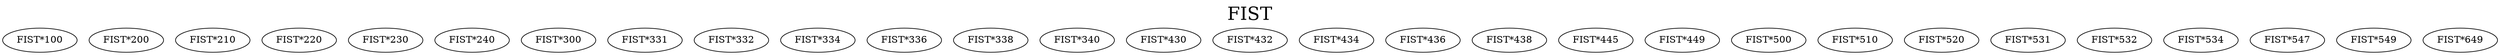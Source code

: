 digraph FIST {
labelloc = "t";
label = "FIST"
fontsize = 27;
"FIST*100"
"FIST*200"
"FIST*210"
"FIST*220"
"FIST*230"
"FIST*240"
"FIST*300"
"FIST*331"
"FIST*332"
"FIST*334"
"FIST*336"
"FIST*338"
"FIST*340"
"FIST*430"
"FIST*432"
"FIST*434"
"FIST*436"
"FIST*438"
"FIST*445"
"FIST*449"
"FIST*500"
"FIST*510"
"FIST*520"
"FIST*531"
"FIST*532"
"FIST*534"
"FIST*547"
"FIST*549"
"FIST*649"
}
